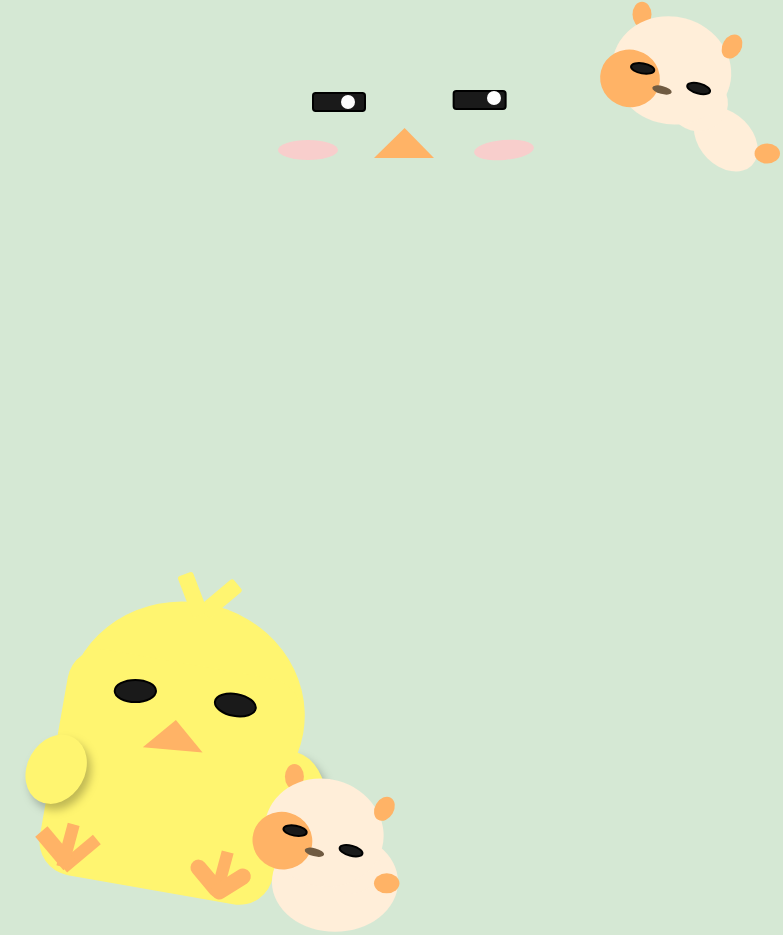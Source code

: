 <mxfile version="20.4.1" type="github">
  <diagram name="Page-1" id="03018318-947c-dd8e-b7a3-06fadd420f32">
    <mxGraphModel dx="1067" dy="617" grid="0" gridSize="10" guides="1" tooltips="1" connect="1" arrows="1" fold="1" page="1" pageScale="1" pageWidth="1100" pageHeight="850" background="#D5E8D4" math="0" shadow="0">
      <root>
        <mxCell id="0" />
        <mxCell id="1" parent="0" />
        <mxCell id="qYA4gU_5hewh3Rp0epog-116" value="" style="ellipse;whiteSpace=wrap;html=1;shadow=1;fillStyle=solid;strokeColor=none;fillColor=#FFF570;gradientColor=none;rotation=75;" vertex="1" parent="1">
          <mxGeometry x="492.06" y="500.11" width="39.94" height="27" as="geometry" />
        </mxCell>
        <mxCell id="qYA4gU_5hewh3Rp0epog-54" value="" style="ellipse;whiteSpace=wrap;html=1;fillStyle=solid;strokeColor=none;fillColor=#f8cecc;rotation=-5;" vertex="1" parent="1">
          <mxGeometry x="600" y="188" width="30" height="10" as="geometry" />
        </mxCell>
        <mxCell id="qYA4gU_5hewh3Rp0epog-55" value="" style="ellipse;whiteSpace=wrap;html=1;fillStyle=solid;strokeColor=none;fillColor=#f8cecc;rotation=0;" vertex="1" parent="1">
          <mxGeometry x="502" y="188" width="30" height="10" as="geometry" />
        </mxCell>
        <mxCell id="qYA4gU_5hewh3Rp0epog-56" value="" style="rounded=1;whiteSpace=wrap;html=1;shadow=0;fillStyle=solid;strokeColor=default;fillColor=#1A1A1A;gradientColor=none;direction=east;" vertex="1" parent="1">
          <mxGeometry x="589.82" y="163.5" width="26" height="9" as="geometry" />
        </mxCell>
        <mxCell id="qYA4gU_5hewh3Rp0epog-57" value="" style="ellipse;whiteSpace=wrap;html=1;aspect=fixed;shadow=0;fillStyle=solid;strokeColor=none;direction=south;" vertex="1" parent="1">
          <mxGeometry x="606.5" y="163.5" width="7" height="7" as="geometry" />
        </mxCell>
        <mxCell id="qYA4gU_5hewh3Rp0epog-58" value="" style="rounded=1;whiteSpace=wrap;html=1;shadow=0;fillStyle=solid;strokeColor=default;fillColor=#1A1A1A;gradientColor=none;direction=east;" vertex="1" parent="1">
          <mxGeometry x="519.5" y="164.5" width="26" height="9" as="geometry" />
        </mxCell>
        <mxCell id="qYA4gU_5hewh3Rp0epog-59" value="" style="verticalLabelPosition=bottom;verticalAlign=top;html=1;shape=mxgraph.basic.cone2;dx=0.51;dy=1;fillStyle=solid;strokeColor=none;fillColor=#FFB366;gradientColor=none;" vertex="1" parent="1">
          <mxGeometry x="550" y="182" width="30" height="14.95" as="geometry" />
        </mxCell>
        <mxCell id="qYA4gU_5hewh3Rp0epog-60" value="" style="ellipse;whiteSpace=wrap;html=1;aspect=fixed;shadow=0;fillStyle=solid;strokeColor=none;direction=south;" vertex="1" parent="1">
          <mxGeometry x="533.5" y="165.5" width="7" height="7" as="geometry" />
        </mxCell>
        <mxCell id="qYA4gU_5hewh3Rp0epog-71" value="" style="ellipse;whiteSpace=wrap;html=1;fillStyle=solid;strokeColor=none;fillColor=#FFEED9;gradientColor=none;rotation=45;" vertex="1" parent="1">
          <mxGeometry x="707.63" y="174.64" width="36.64" height="26.27" as="geometry" />
        </mxCell>
        <mxCell id="qYA4gU_5hewh3Rp0epog-72" value="" style="ellipse;whiteSpace=wrap;html=1;fillStyle=solid;rotation=15;fillColor=#FFEED9;strokeColor=none;" vertex="1" parent="1">
          <mxGeometry x="697" y="154.84" width="30" height="28.72" as="geometry" />
        </mxCell>
        <mxCell id="qYA4gU_5hewh3Rp0epog-73" value="" style="ellipse;whiteSpace=wrap;html=1;fillStyle=solid;strokeColor=none;fillColor=#FFB366;gradientColor=none;rotation=90;direction=north;" vertex="1" parent="1">
          <mxGeometry x="677.625" y="120.515" width="12.75" height="9.48" as="geometry" />
        </mxCell>
        <mxCell id="qYA4gU_5hewh3Rp0epog-74" value="" style="ellipse;whiteSpace=wrap;html=1;fillStyle=solid;rotation=15;fillColor=#FFEED9;strokeColor=none;" vertex="1" parent="1">
          <mxGeometry x="668.83" y="126.34" width="59.99" height="53.72" as="geometry" />
        </mxCell>
        <mxCell id="qYA4gU_5hewh3Rp0epog-75" value="" style="ellipse;whiteSpace=wrap;html=1;fillStyle=solid;strokeColor=none;fillColor=#FFB366;gradientColor=none;" vertex="1" parent="1">
          <mxGeometry x="740.27" y="189.77" width="12.73" height="10" as="geometry" />
        </mxCell>
        <mxCell id="qYA4gU_5hewh3Rp0epog-76" value="" style="ellipse;whiteSpace=wrap;html=1;fillStyle=solid;rotation=15;fillColor=#FFB366;strokeColor=none;" vertex="1" parent="1">
          <mxGeometry x="663" y="142.84" width="30" height="28.72" as="geometry" />
        </mxCell>
        <mxCell id="qYA4gU_5hewh3Rp0epog-77" value="" style="ellipse;whiteSpace=wrap;html=1;fillStyle=solid;strokeColor=default;fillColor=#1A1A1A;gradientColor=none;rotation=10;" vertex="1" parent="1">
          <mxGeometry x="678.45" y="149.73" width="11.75" height="5" as="geometry" />
        </mxCell>
        <mxCell id="qYA4gU_5hewh3Rp0epog-78" value="" style="ellipse;whiteSpace=wrap;html=1;fillStyle=solid;strokeColor=default;fillColor=#1A1A1A;gradientColor=none;rotation=15;" vertex="1" parent="1">
          <mxGeometry x="706.45" y="159.73" width="11.75" height="5" as="geometry" />
        </mxCell>
        <mxCell id="qYA4gU_5hewh3Rp0epog-79" value="" style="ellipse;whiteSpace=wrap;html=1;fillStyle=solid;strokeColor=none;fillColor=#705B42;gradientColor=none;rotation=-75;" vertex="1" parent="1">
          <mxGeometry x="692" y="158" width="4" height="10" as="geometry" />
        </mxCell>
        <mxCell id="qYA4gU_5hewh3Rp0epog-80" value="" style="ellipse;whiteSpace=wrap;html=1;fillStyle=solid;strokeColor=none;fillColor=#FFB366;gradientColor=none;rotation=120;direction=north;" vertex="1" parent="1">
          <mxGeometry x="722.625" y="136.515" width="12.75" height="9.48" as="geometry" />
        </mxCell>
        <mxCell id="qYA4gU_5hewh3Rp0epog-85" value="" style="ellipse;whiteSpace=wrap;html=1;shadow=0;fillStyle=solid;strokeColor=none;fillColor=#FFF570;gradientColor=none;direction=west;rotation=10;" vertex="1" parent="1">
          <mxGeometry x="396.05" y="418.87" width="119.46" height="111" as="geometry" />
        </mxCell>
        <mxCell id="qYA4gU_5hewh3Rp0epog-86" value="" style="rounded=1;whiteSpace=wrap;html=1;shadow=0;fillStyle=solid;strokeColor=none;fillColor=#FFF570;gradientColor=none;direction=north;rotation=10;" vertex="1" parent="1">
          <mxGeometry x="389.03" y="449.24" width="118.29" height="114.5" as="geometry" />
        </mxCell>
        <mxCell id="qYA4gU_5hewh3Rp0epog-87" value="" style="ellipse;whiteSpace=wrap;html=1;fillStyle=solid;strokeColor=none;fillColor=#FFEED9;gradientColor=none;rotation=0;" vertex="1" parent="1">
          <mxGeometry x="498.98" y="534" width="63.02" height="49.89" as="geometry" />
        </mxCell>
        <mxCell id="qYA4gU_5hewh3Rp0epog-88" value="" style="ellipse;whiteSpace=wrap;html=1;fillStyle=solid;rotation=15;fillColor=#FFEED9;strokeColor=none;" vertex="1" parent="1">
          <mxGeometry x="523.206" y="535.96" width="30" height="28.72" as="geometry" />
        </mxCell>
        <mxCell id="qYA4gU_5hewh3Rp0epog-89" value="" style="ellipse;whiteSpace=wrap;html=1;fillStyle=solid;strokeColor=none;fillColor=#FFB366;gradientColor=none;rotation=90;direction=north;" vertex="1" parent="1">
          <mxGeometry x="503.831" y="501.635" width="12.75" height="9.48" as="geometry" />
        </mxCell>
        <mxCell id="qYA4gU_5hewh3Rp0epog-90" value="" style="ellipse;whiteSpace=wrap;html=1;fillStyle=solid;rotation=15;fillColor=#FFEED9;strokeColor=none;" vertex="1" parent="1">
          <mxGeometry x="495.036" y="507.46" width="59.99" height="53.72" as="geometry" />
        </mxCell>
        <mxCell id="qYA4gU_5hewh3Rp0epog-91" value="" style="ellipse;whiteSpace=wrap;html=1;fillStyle=solid;strokeColor=none;fillColor=#FFB366;gradientColor=none;" vertex="1" parent="1">
          <mxGeometry x="549.996" y="554.68" width="12.73" height="10" as="geometry" />
        </mxCell>
        <mxCell id="qYA4gU_5hewh3Rp0epog-92" value="" style="ellipse;whiteSpace=wrap;html=1;fillStyle=solid;rotation=15;fillColor=#FFB366;strokeColor=none;" vertex="1" parent="1">
          <mxGeometry x="489.206" y="523.96" width="30" height="28.72" as="geometry" />
        </mxCell>
        <mxCell id="qYA4gU_5hewh3Rp0epog-93" value="" style="ellipse;whiteSpace=wrap;html=1;fillStyle=solid;strokeColor=default;fillColor=#1A1A1A;gradientColor=none;rotation=10;" vertex="1" parent="1">
          <mxGeometry x="504.656" y="530.85" width="11.75" height="5" as="geometry" />
        </mxCell>
        <mxCell id="qYA4gU_5hewh3Rp0epog-94" value="" style="ellipse;whiteSpace=wrap;html=1;fillStyle=solid;strokeColor=default;fillColor=#1A1A1A;gradientColor=none;rotation=15;" vertex="1" parent="1">
          <mxGeometry x="532.656" y="540.85" width="11.75" height="5" as="geometry" />
        </mxCell>
        <mxCell id="qYA4gU_5hewh3Rp0epog-95" value="" style="ellipse;whiteSpace=wrap;html=1;fillStyle=solid;strokeColor=none;fillColor=#705B42;gradientColor=none;rotation=-75;" vertex="1" parent="1">
          <mxGeometry x="518.206" y="539.12" width="4" height="10" as="geometry" />
        </mxCell>
        <mxCell id="qYA4gU_5hewh3Rp0epog-96" value="" style="ellipse;whiteSpace=wrap;html=1;fillStyle=solid;strokeColor=none;fillColor=#FFB366;gradientColor=none;rotation=120;direction=north;" vertex="1" parent="1">
          <mxGeometry x="548.831" y="517.635" width="12.75" height="9.48" as="geometry" />
        </mxCell>
        <mxCell id="qYA4gU_5hewh3Rp0epog-98" value="" style="rounded=1;whiteSpace=wrap;html=1;shadow=0;fillStyle=solid;strokeColor=none;fillColor=#FFF570;gradientColor=none;rotation=-40;arcSize=17;" vertex="1" parent="1">
          <mxGeometry x="462.35" y="413.25" width="22" height="8.11" as="geometry" />
        </mxCell>
        <mxCell id="qYA4gU_5hewh3Rp0epog-99" value="" style="rounded=1;whiteSpace=wrap;html=1;shadow=0;fillStyle=solid;strokeColor=none;fillColor=#FFF570;gradientColor=none;rotation=-111;arcSize=17;" vertex="1" parent="1">
          <mxGeometry x="448.35" y="411.25" width="22" height="8.11" as="geometry" />
        </mxCell>
        <mxCell id="qYA4gU_5hewh3Rp0epog-102" value="" style="rounded=1;whiteSpace=wrap;html=1;shadow=0;fillStyle=solid;strokeColor=none;fillColor=#FFB366;gradientColor=none;rotation=-40;arcSize=0;" vertex="1" parent="1">
          <mxGeometry x="392.003" y="541.742" width="22" height="6.11" as="geometry" />
        </mxCell>
        <mxCell id="qYA4gU_5hewh3Rp0epog-103" value="" style="rounded=1;whiteSpace=wrap;html=1;shadow=0;fillStyle=solid;strokeColor=none;fillColor=#FFB366;gradientColor=none;rotation=-75;arcSize=0;" vertex="1" parent="1">
          <mxGeometry x="386.003" y="537.742" width="22" height="6.11" as="geometry" />
        </mxCell>
        <mxCell id="qYA4gU_5hewh3Rp0epog-104" value="" style="rounded=1;whiteSpace=wrap;html=1;shadow=0;fillStyle=solid;strokeColor=none;fillColor=#FFB366;gradientColor=none;rotation=-40;arcSize=0;direction=south;" vertex="1" parent="1">
          <mxGeometry x="386.72" y="531.17" width="8.05" height="22" as="geometry" />
        </mxCell>
        <mxCell id="qYA4gU_5hewh3Rp0epog-109" value="" style="rounded=1;whiteSpace=wrap;html=1;shadow=0;fillStyle=solid;strokeColor=none;fillColor=#FFB366;gradientColor=none;rotation=-75;arcSize=0;" vertex="1" parent="1">
          <mxGeometry x="463.003" y="551.572" width="22" height="6.11" as="geometry" />
        </mxCell>
        <mxCell id="qYA4gU_5hewh3Rp0epog-110" value="" style="rounded=1;whiteSpace=wrap;html=1;shadow=0;fillStyle=solid;strokeColor=none;fillColor=#FFB366;gradientColor=none;rotation=-40;arcSize=50;direction=south;" vertex="1" parent="1">
          <mxGeometry x="462.72" y="546.17" width="8.05" height="22" as="geometry" />
        </mxCell>
        <mxCell id="qYA4gU_5hewh3Rp0epog-111" value="" style="rounded=1;whiteSpace=wrap;html=1;shadow=0;fillStyle=solid;strokeColor=none;fillColor=#FFB366;gradientColor=none;rotation=58;arcSize=50;direction=south;" vertex="1" parent="1">
          <mxGeometry x="474.46" y="548.97" width="8.06" height="22" as="geometry" />
        </mxCell>
        <mxCell id="qYA4gU_5hewh3Rp0epog-112" value="" style="ellipse;whiteSpace=wrap;html=1;shadow=0;fillStyle=solid;strokeColor=default;fillColor=#1A1A1A;gradientColor=none;rotation=10;" vertex="1" parent="1">
          <mxGeometry x="470.35" y="465" width="20.65" height="11" as="geometry" />
        </mxCell>
        <mxCell id="qYA4gU_5hewh3Rp0epog-113" value="" style="ellipse;whiteSpace=wrap;html=1;shadow=0;fillStyle=solid;strokeColor=default;fillColor=#1A1A1A;gradientColor=none;" vertex="1" parent="1">
          <mxGeometry x="420.35" y="458" width="20.65" height="11" as="geometry" />
        </mxCell>
        <mxCell id="qYA4gU_5hewh3Rp0epog-114" value="" style="verticalLabelPosition=bottom;verticalAlign=top;html=1;shape=mxgraph.basic.cone2;dx=0.51;dy=1;fillStyle=solid;strokeColor=none;fillColor=#FFB366;gradientColor=none;rotation=5;" vertex="1" parent="1">
          <mxGeometry x="435" y="478" width="30" height="14.95" as="geometry" />
        </mxCell>
        <mxCell id="qYA4gU_5hewh3Rp0epog-115" value="" style="ellipse;whiteSpace=wrap;html=1;shadow=1;fillStyle=solid;strokeColor=none;fillColor=#FFF570;gradientColor=none;rotation=-61;" vertex="1" parent="1">
          <mxGeometry x="373.02" y="488.22" width="36.12" height="28.88" as="geometry" />
        </mxCell>
      </root>
    </mxGraphModel>
  </diagram>
</mxfile>
